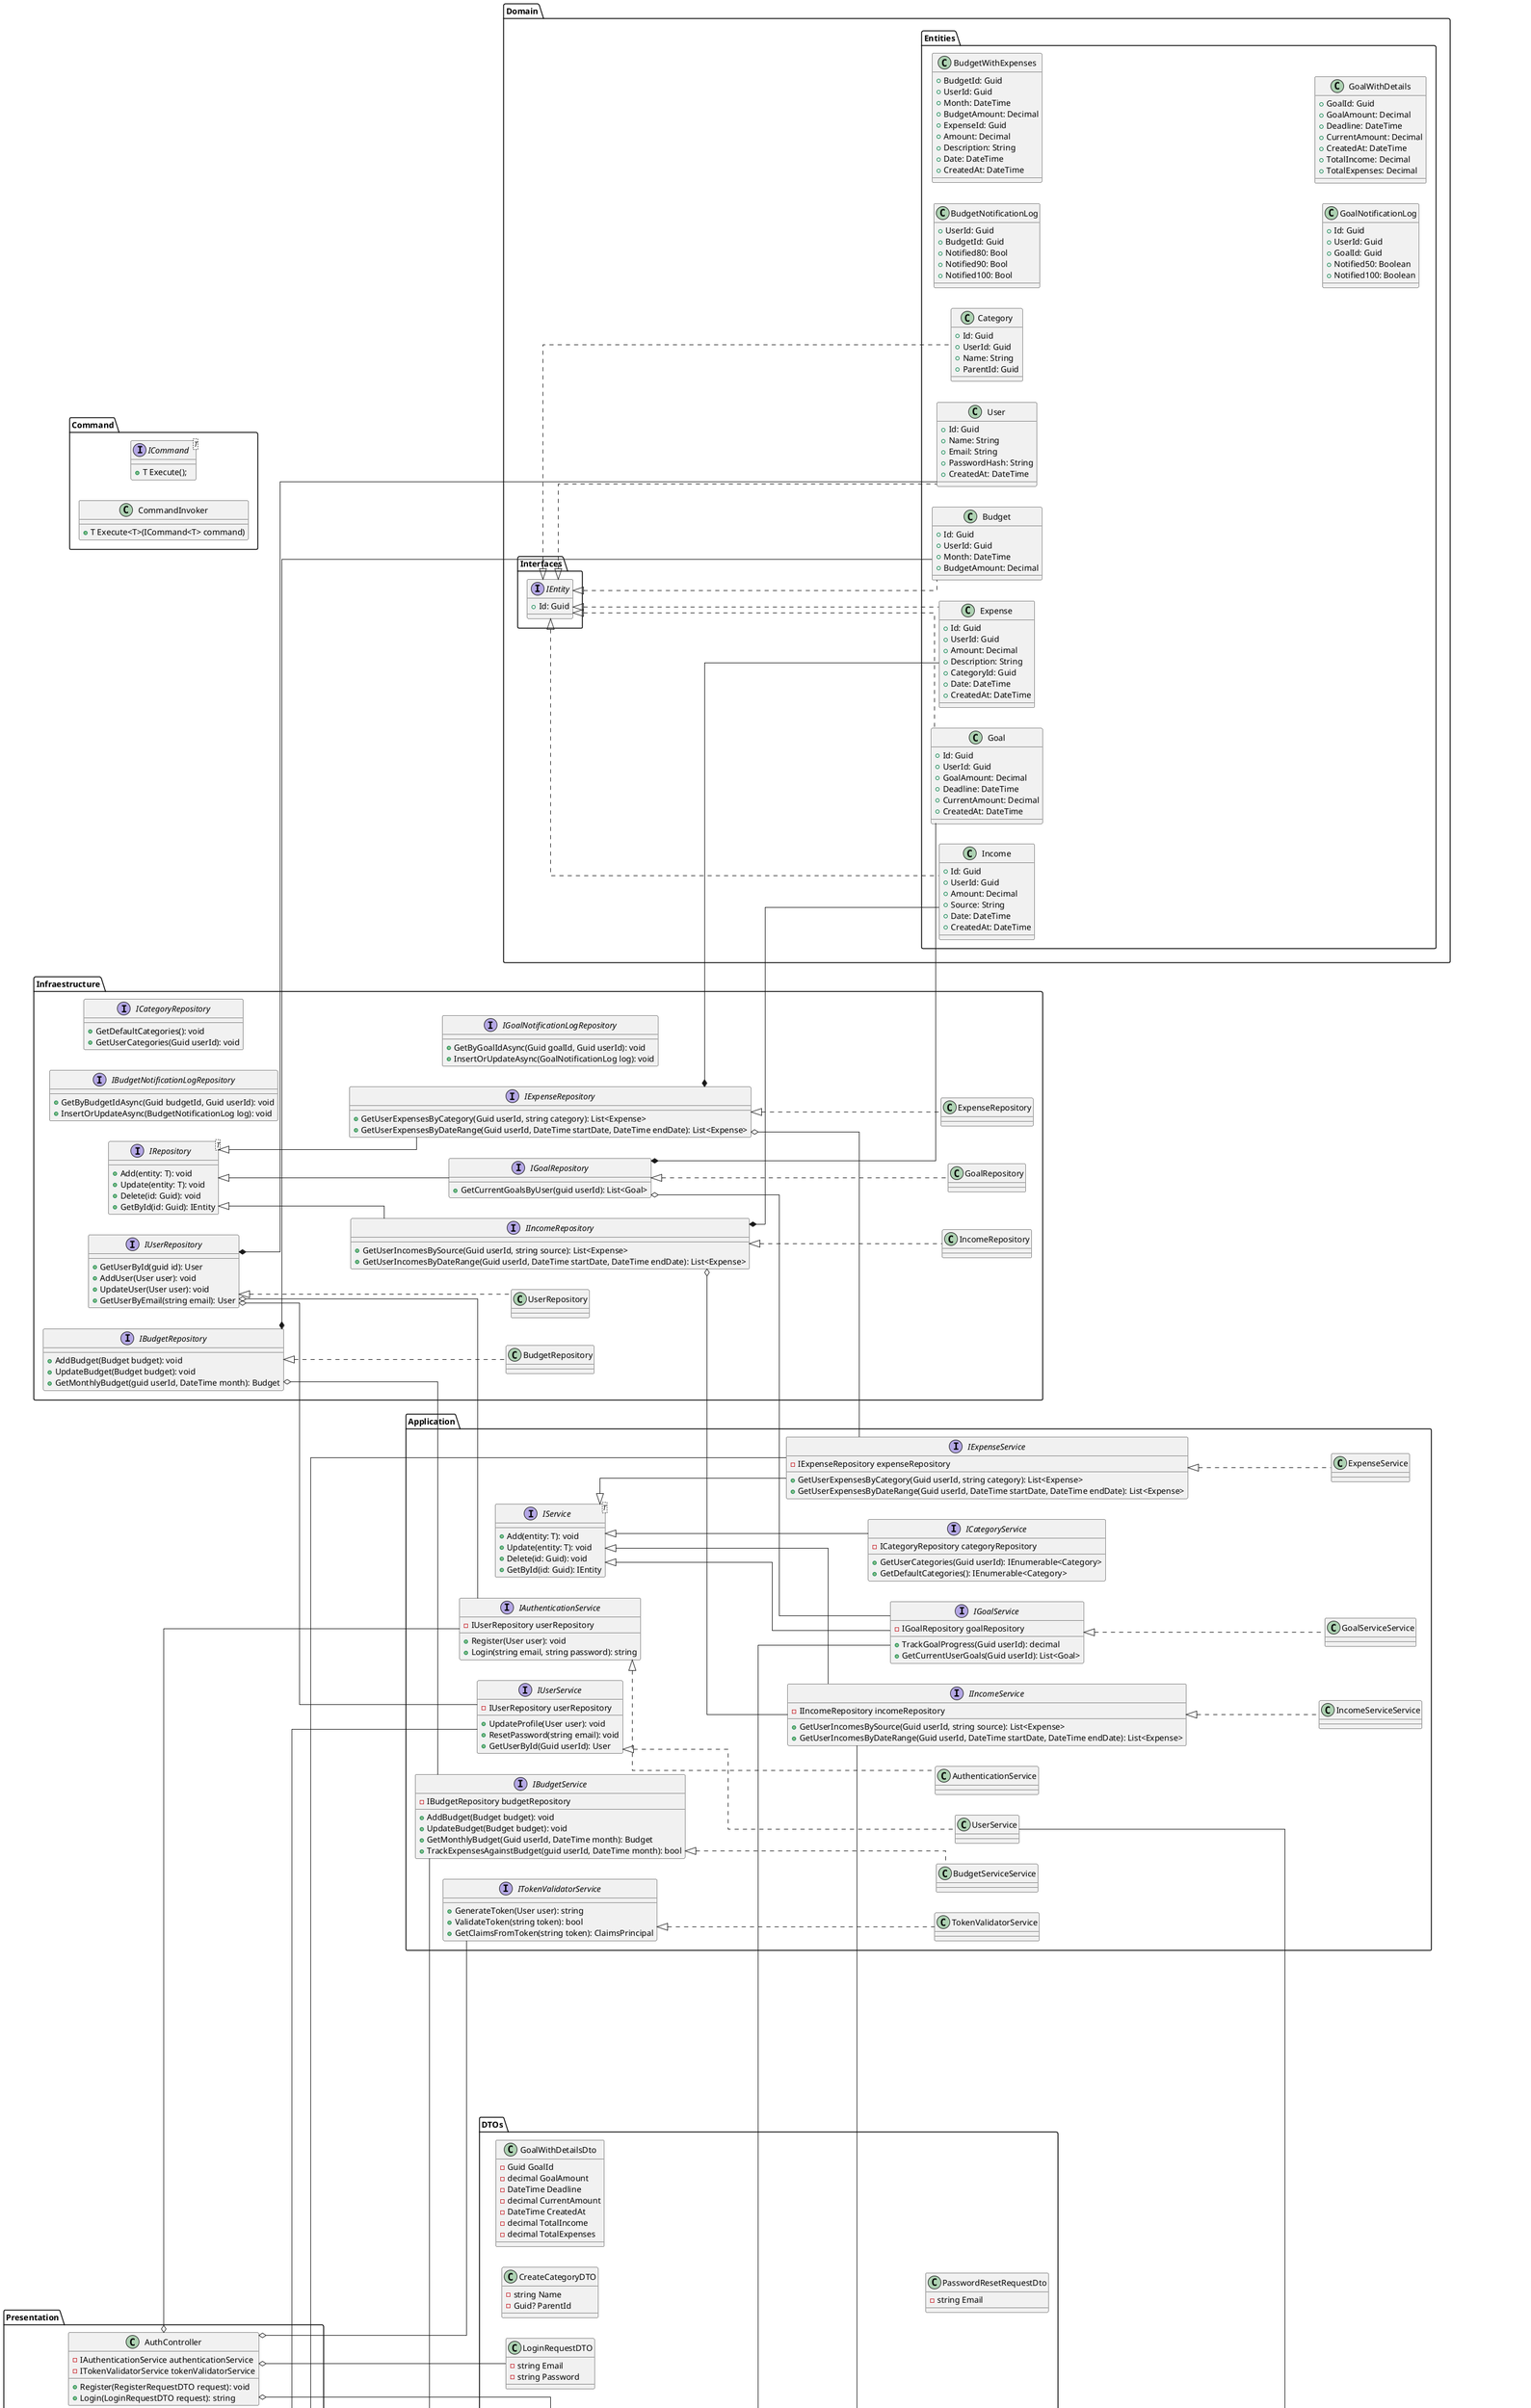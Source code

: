@startuml ExpenseTrackerGroup4

left to right direction

skinparam linetype ortho

!define ENTITY class
!define SERVICE interface
!define REPOSITORY interface
!define CONTROLLER class

package Domain {
    package Interfaces {
        interface IEntity {
            + Id: Guid
        }
    }

    package Entities {
        ENTITY Budget {
            + Id: Guid
            + UserId: Guid
            + Month: DateTime
            + BudgetAmount: Decimal
        }

        ENTITY BudgetNotificationLog {
            + UserId: Guid
            + BudgetId: Guid
            + Notified80: Bool
            + Notified90: Bool
            + Notified100: Bool
        }

        ENTITY BudgetWithExpenses {
            + BudgetId: Guid
            + UserId: Guid
            + Month: DateTime
            + BudgetAmount: Decimal
            + ExpenseId: Guid
            + Amount: Decimal
            + Description: String
            + Date: DateTime
            + CreatedAt: DateTime
        }

        ENTITY Category {
            + Id: Guid
            + UserId: Guid
            + Name: String
            + ParentId: Guid
        }

        ENTITY Expense {
            + Id: Guid
            + UserId: Guid
            + Amount: Decimal
            + Description: String
            + CategoryId: Guid
            + Date: DateTime
            + CreatedAt: DateTime
        }

        ENTITY Goal {
            + Id: Guid
            + UserId: Guid
            + GoalAmount: Decimal
            + Deadline: DateTime
            + CurrentAmount: Decimal
            + CreatedAt: DateTime
        }

        ENTITY GoalNotificationLog {
            + Id: Guid
            + UserId: Guid
            + GoalId: Guid
            + Notified50: Boolean
            + Notified100: Boolean
        }

        ENTITY GoalWithDetails {
            + GoalId: Guid
            + GoalAmount: Decimal
            + Deadline: DateTime
            + CurrentAmount: Decimal
            + CreatedAt: DateTime
            + TotalIncome: Decimal
            + TotalExpenses: Decimal
        }

        ENTITY Income {
            + Id: Guid
            + UserId: Guid
            + Amount: Decimal
            + Source: String
            + Date: DateTime
            + CreatedAt: DateTime
        }

        ENTITY User {
            + Id: Guid
            + Name: String
            + Email: String
            + PasswordHash: String
            + CreatedAt: DateTime
        }
    }

    Interfaces.IEntity <|.. Entities.User
    Interfaces.IEntity <|.. Entities.Expense
    Interfaces.IEntity <|.. Entities.Income
    Interfaces.IEntity <|.. Entities.Budget
    Interfaces.IEntity <|.. Entities.Goal
    Interfaces.IEntity <|.. Entities.Category
}

package Application {
    interface IService <T>{    
        + Add(entity: T): void
        + Update(entity: T): void
        + Delete(id: Guid): void
        + GetById(id: Guid): IEntity
    }

    class AuthenticationService implements IAuthenticationService
    class UserService implements IUserService
    class ExpenseService implements IExpenseService
    class IncomeServiceService implements IIncomeService
    class BudgetServiceService implements IBudgetService
    class GoalServiceService implements IGoalService
    class TokenValidatorService implements ITokenValidatorService

    SERVICE IAuthenticationService {
        - IUserRepository userRepository
        
        + Register(User user): void
        + Login(string email, string password): string
    }

    SERVICE ITokenValidatorService {
        + GenerateToken(User user): string
        + ValidateToken(string token): bool
        + GetClaimsFromToken(string token): ClaimsPrincipal
    }

    SERVICE IUserService {
        - IUserRepository userRepository

        + UpdateProfile(User user): void
        + ResetPassword(string email): void
        + GetUserById(Guid userId): User
    }

    SERVICE IExpenseService implements IService {
        - IExpenseRepository expenseRepository

        + GetUserExpensesByCategory(Guid userId, string category): List<Expense>
        + GetUserExpensesByDateRange(Guid userId, DateTime startDate, DateTime endDate): List<Expense>
    } 

    SERVICE IIncomeService implements IService {
        - IIncomeRepository incomeRepository

        + GetUserIncomesBySource(Guid userId, string source): List<Expense>
        + GetUserIncomesByDateRange(Guid userId, DateTime startDate, DateTime endDate): List<Expense>
    }

    SERVICE IBudgetService {
        - IBudgetRepository budgetRepository

        + AddBudget(Budget budget): void
        + UpdateBudget(Budget budget): void
        + GetMonthlyBudget(Guid userId, DateTime month): Budget
        + TrackExpensesAgainstBudget(guid userId, DateTime month): bool
    }

    SERVICE IGoalService implements IService{
        - IGoalRepository goalRepository

        + TrackGoalProgress(Guid userId): decimal
        + GetCurrentUserGoals(Guid userId): List<Goal>
    }

    SERVICE ICategoryService implements IService{
        - ICategoryRepository categoryRepository

        + GetUserCategories(Guid userId): IEnumerable<Category>
        + GetDefaultCategories(): IEnumerable<Category>
    }
}

package Infraestructure {
    interface IRepository<T> {
        + Add(entity: T): void
        + Update(entity: T): void
        + Delete(id: Guid): void
        + GetById(id: Guid): IEntity
    }
    class UserRepository implements IUserRepository {
    }

    class ExpenseRepository implements IExpenseRepository {
    } 

    class IncomeRepository implements IIncomeRepository {
    }

    class BudgetRepository implements IBudgetRepository {
    }

    class GoalRepository implements IGoalRepository {
    }

    REPOSITORY IUserRepository {
        + GetUserById(guid id): User
        + AddUser(User user): void
        + UpdateUser(User user): void
        + GetUserByEmail(string email): User
    }

    REPOSITORY IExpenseRepository implements IRepository {
        + GetUserExpensesByCategory(Guid userId, string category): List<Expense>
        + GetUserExpensesByDateRange(Guid userId, DateTime startDate, DateTime endDate): List<Expense> 
    } 

    REPOSITORY IIncomeRepository implements IRepository{
        + GetUserIncomesBySource(Guid userId, string source): List<Expense>
        + GetUserIncomesByDateRange(Guid userId, DateTime startDate, DateTime endDate): List<Expense>
    }

    REPOSITORY IBudgetRepository {
        + AddBudget(Budget budget): void
        + UpdateBudget(Budget budget): void
        + GetMonthlyBudget(guid userId, DateTime month): Budget
    }

    REPOSITORY IGoalRepository implements IRepository {
        + GetCurrentGoalsByUser(guid userId): List<Goal>
    }

    REPOSITORY IBudgetNotificationLogRepository {
        + GetByBudgetIdAsync(Guid budgetId, Guid userId): void
        + InsertOrUpdateAsync(BudgetNotificationLog log): void
    }

    REPOSITORY ICategoryRepository {
        + GetDefaultCategories(): void
        + GetUserCategories(Guid userId): void
    }

    REPOSITORY IGoalNotificationLogRepository {
        + GetByGoalIdAsync(Guid goalId, Guid userId): void
        + InsertOrUpdateAsync(GoalNotificationLog log): void
    }
}

package Presentation {
    CONTROLLER UserController{
        - IUserService userService

        + GetUserById(Guid id): User
        + UpdateUser(Guid userId, UserUpdateRequestDTO userUpdated): void'
        + GetUserByEmail(string email): User
        + DeleteUser(Guid id): void
        + ResetPassword(string email): void
    }

    CONTROLLER ExpenseController{
        - IExpenseService expenseService

        + CreateExpense(CreateUpdateExpenseDto dto): void
        + UpdateExpense(CreateUpdateExpenseDto dto): void
        + DeleteExpense(Guid id): void
        + GetExpenses(): List<Expense>
        + GetExpenseById(Guid id): Expense
    }

    CONTROLLER IncomeController{
        - IIncomeService incomeService

        + CreateIncome(IncomeDto incomeDto): void
        + UpdateIncome(IncomeDto updatedIncomeDto): void
        + DeleteIncome(Guid id): void
        + GetIncomes(): List<Income>
        + GetIncomeById(Guid id): Income
    }

    CONTROLLER BudgetController{
        - IBudgetService budgetService 

        + CreateBudget(CreateUpdateBudgetDto dto): void
        + UpdateBudget(CreateUpdateBudgetDto dto): void
        + GetMonthlyBudget(): Budget
    }

    CONTROLLER GoalController{
        - IGoalService goalService

        + CreateGoal(CreateUpdateGoalDto dto): void
        + UpdateGoal(CreateUpdateGoalDto dto): void
        + DeleteGoal(Guid id): void
        + GetCurrentGoals(): List<Goal>
    }

    CONTROLLER AuthController{
        - IAuthenticationService authenticationService
        - ITokenValidatorService tokenValidatorService
        
        + Register(RegisterRequestDTO request): void
        + Login(LoginRequestDTO request): string
    }

    CONTROLLER CategoryController{
        - ICategoryService _categoryService

        + CreateCategory(CreateCategoryDTO categoryDTO): void
        + DeleteCategory(Guid categoryId): void
        + GetCategoryById(Guid id): Category
        + GetUserCategories() : IEnumerable<Category>
        + GetDefaultCategories() : IEnumerable<Category>
        + UpdateCategory(Guid id, UpdateCategoryDTO updateCategoryDTO)
    }

    CONTROLLER PasswordResetController{
        - IUserRepository _userRepository
        - EmailService _emailService

        + RequestPasswordReset(PasswordResetRequestDto request) : void
        + ConfirmPasswordReset(PasswordResetConfirmDto confirmRequest) : void
    }

    UserController o-- IUserService
    ExpenseController o-- IExpenseService
    IncomeController o-- IIncomeService
    BudgetController o-- IBudgetService
    GoalController o-- IGoalService
    AuthController o-- IAuthenticationService
    AuthController o-- ITokenValidatorService
}

package Utils {
    class EmailSender {
        + SendEmail(string email, string subject, string body): void
    }

    class PasswordHasher {
        + HashPassword(string password): string
        + VerifyPassword(string hashedPassword, string providedPassword) : bool
    }

    class TokenValidatorConstants {
        - String _secretKey
        - String _resetPasswordSecretKey
    }

    class UserIdClaimer {
         + GetCurrentUserId(ClaimsPrincipal user) : Guid
    }
}

IUserRepository o-- IUserService
IUserRepository o-- IAuthenticationService
IExpenseRepository o-- IExpenseService
IIncomeRepository o-- IIncomeService
IBudgetRepository o-- IBudgetService
IGoalRepository o-- IGoalService

IUserRepository *-- User
IExpenseRepository *-- Expense
IIncomeRepository *-- Income
IBudgetRepository *-- Budget
IGoalRepository *-- Goal

UserService --> EmailSender
GoalController --> UserIdClaimer
UserController --> UserIdClaimer
BudgetController --> UserIdClaimer
CategoryController --> UserIdClaimer
ExpenseController --> UserIdClaimer
PasswordResetController --> TokenValidatorConstants

package DTOs {
    class CreateCategoryDTO
    {
        - string Name
        - Guid? ParentId
    }

    class CreateUpdateBudgetDto
    {
        - DateTime Month
        - decimal BudgetAmount
    }

    class CreateUpdateExpenseDto
    {
        - decimal? Amount 
        - string? Description 
        - Guid? CategoryId 
        - DateTime? Date 
    }

    class CreateUpdateGoalDto
    {
        - decimal GoalAmount
        - DateTime Deadline
        - decimal CurrentAmount
    }

    class GoalWithDetailsDto
    {
        - Guid GoalId
        - decimal GoalAmount
        - DateTime Deadline
        - decimal CurrentAmount
        - DateTime CreatedAt
        - decimal TotalIncome
        - decimal TotalExpenses
    }

    class IncomeDto
    {
        - decimal Amount 
        - required string Source 
        - DateTime Date 
    }

    class IncomeResponseDto
    {
        - Guid UserId
        - decimal Amount
        - string Source
        - DateTime Date
        - DateTime CreatedAt
    }

    class LoginRequestDTO
    {
        - string Email
        - string Password
    }

    class PasswordResetConfirmDto
    {
        - string Email
        - string Token
        - string NewPassword
    }

    class PasswordResetRequestDto
    {
        - string Email
    }

    class RegisterRequestDTO
    {
        - string Name
        - string Email
        - string Password
    }

    class UpdateCategoryDTO
    {
        - string Name
    }

    class UserUpdateRequestDTO
    {
        - string Name
        - string Email
    }
}

CategoryController o-- UpdateCategoryDTO
AuthController o-- RegisterRequestDTO
AuthController o-- LoginRequestDTO
BudgetController o-- CreateUpdateBudgetDto
ExpenseController o-- CreateUpdateExpenseDto
GoalController o-- CreateUpdateGoalDto
IncomeController o-- IncomeDto
IncomeController o-- IncomeResponseDto
PasswordResetController o-- PasswordResetConfirmDto
PasswordResetController o-- PasswordResetConfirmDto
UserController o-- UserUpdateRequestDTO

package Command {
    interface ICommand<T> {
        + T Execute();
    }

    class CommandInvoker{
        + T Execute<T>(ICommand<T> command)
    }
}

@enduml
